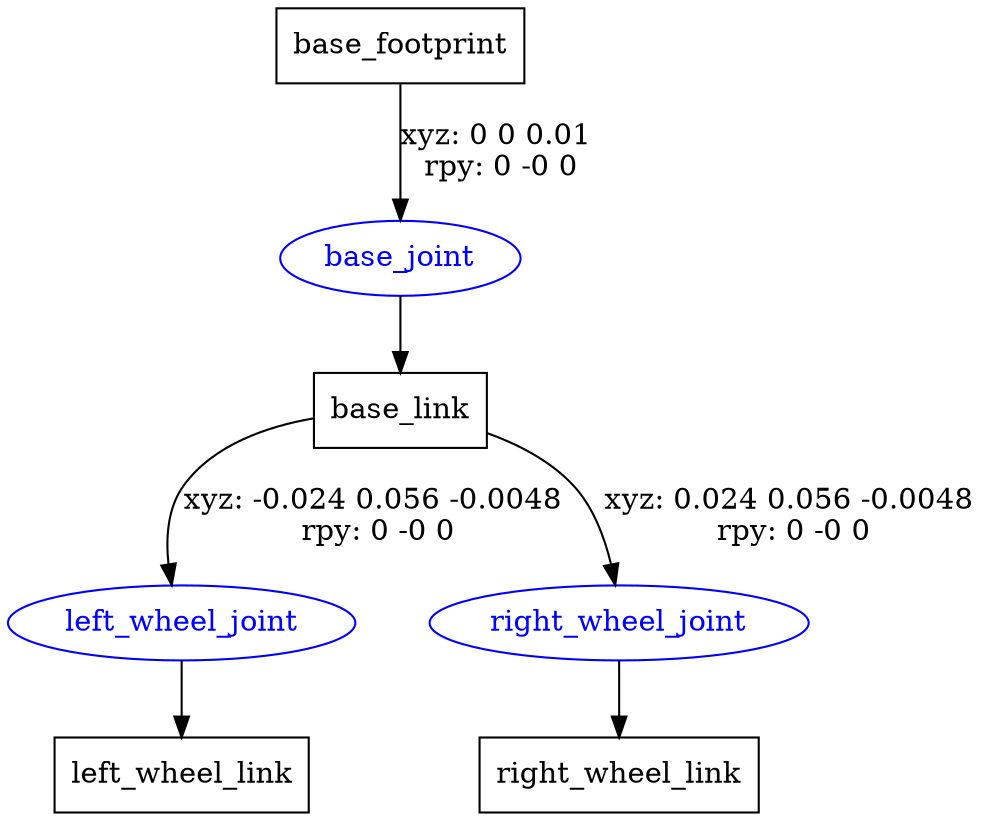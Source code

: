 digraph G {
node [shape=box];
"base_footprint" [label="base_footprint"];
"base_link" [label="base_link"];
"left_wheel_link" [label="left_wheel_link"];
"right_wheel_link" [label="right_wheel_link"];
node [shape=ellipse, color=blue, fontcolor=blue];
"base_footprint" -> "base_joint" [label="xyz: 0 0 0.01 \nrpy: 0 -0 0"]
"base_joint" -> "base_link"
"base_link" -> "left_wheel_joint" [label="xyz: -0.024 0.056 -0.0048 \nrpy: 0 -0 0"]
"left_wheel_joint" -> "left_wheel_link"
"base_link" -> "right_wheel_joint" [label="xyz: 0.024 0.056 -0.0048 \nrpy: 0 -0 0"]
"right_wheel_joint" -> "right_wheel_link"
}
